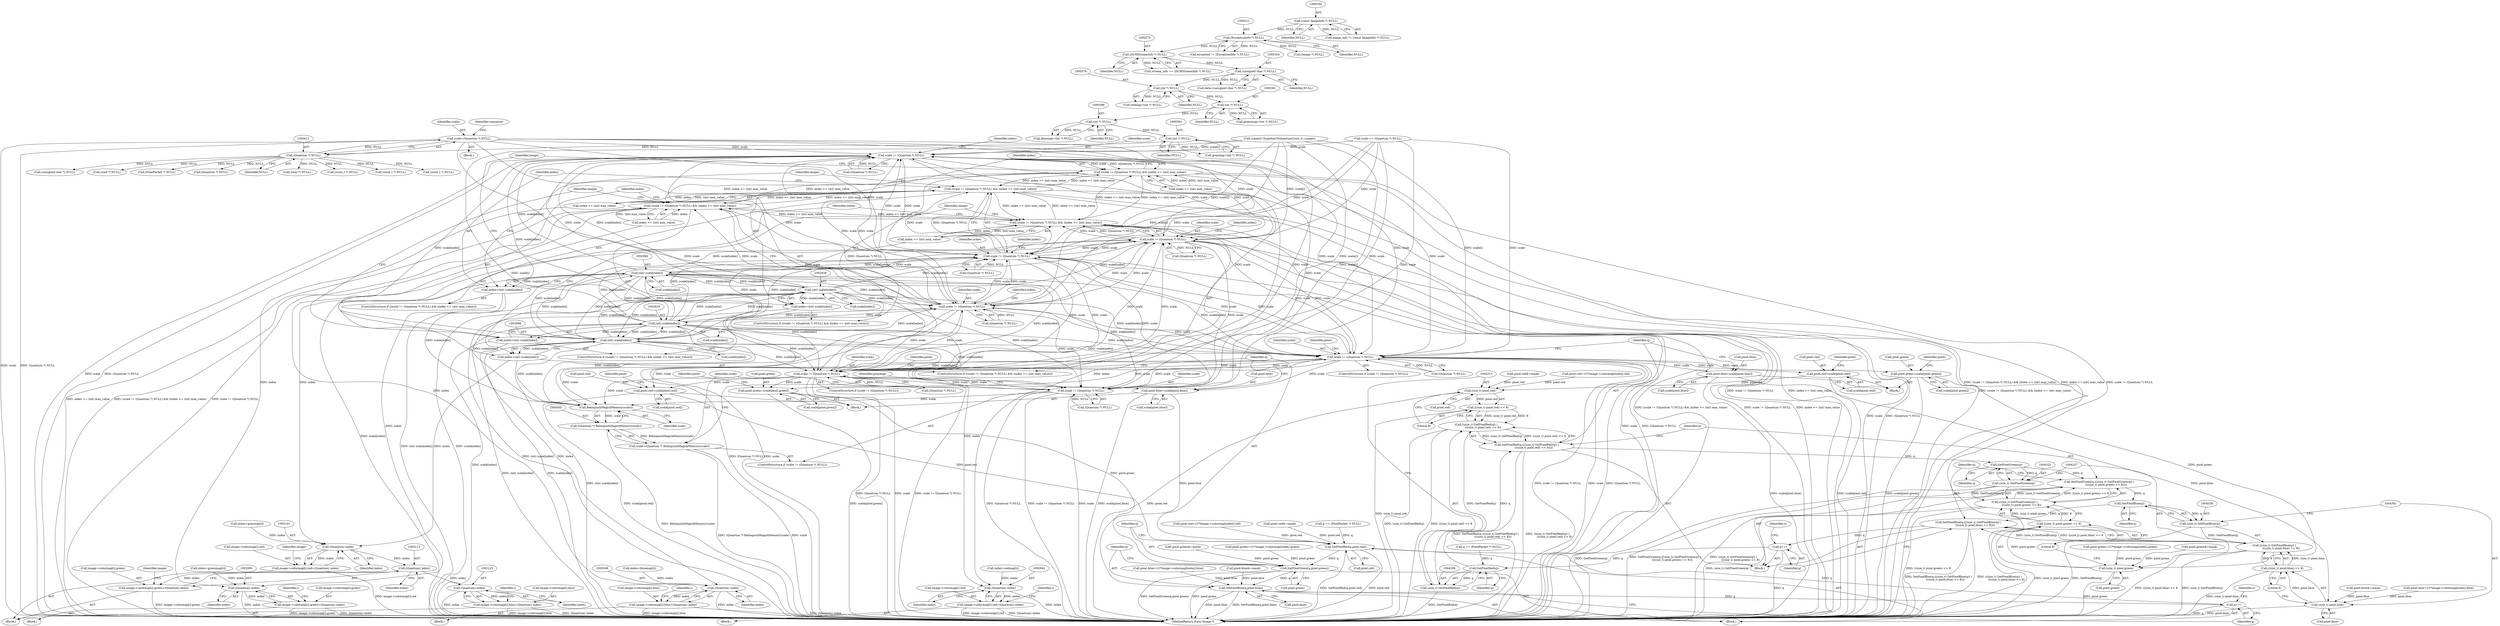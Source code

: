 digraph "0_ImageMagick_f6e9d0d9955e85bdd7540b251cd50d598dacc5e6_8@pointer" {
"1000408" [label="(Call,scale=(Quantum *) NULL)"];
"1000410" [label="(Call,(Quantum *) NULL)"];
"1000390" [label="(Call,(int *) NULL)"];
"1000385" [label="(Call,(int *) NULL)"];
"1000380" [label="(Call,(int *) NULL)"];
"1000375" [label="(Call,(int *) NULL)"];
"1000353" [label="(Call,(unsigned char *) NULL)"];
"1000274" [label="(Call,(DCMStreamInfo *) NULL)"];
"1000220" [label="(Call,(ExceptionInfo *) NULL)"];
"1000193" [label="(Call,(const ImageInfo *) NULL)"];
"1002916" [label="(Call,scale != (Quantum *) NULL)"];
"1002915" [label="(Call,(scale != (Quantum *) NULL) && (index <= (int) max_value))"];
"1002968" [label="(Call,(scale != (Quantum *) NULL) && (index <= (int) max_value))"];
"1003021" [label="(Call,(scale != (Quantum *) NULL) && (index <= (int) max_value))"];
"1003074" [label="(Call,(scale != (Quantum *) NULL) && (index <= (int) max_value))"];
"1002928" [label="(Call,(int) scale[index])"];
"1002926" [label="(Call,index=(int) scale[index])"];
"1002941" [label="(Call,(Quantum) index)"];
"1002933" [label="(Call,image->colormap[i].red=(Quantum) index)"];
"1002969" [label="(Call,scale != (Quantum *) NULL)"];
"1002981" [label="(Call,(int) scale[index])"];
"1002979" [label="(Call,index=(int) scale[index])"];
"1002994" [label="(Call,(Quantum) index)"];
"1002986" [label="(Call,image->colormap[i].green=(Quantum) index)"];
"1003022" [label="(Call,scale != (Quantum *) NULL)"];
"1003034" [label="(Call,(int) scale[index])"];
"1003032" [label="(Call,index=(int) scale[index])"];
"1003047" [label="(Call,(Quantum) index)"];
"1003039" [label="(Call,image->colormap[i].blue=(Quantum) index)"];
"1003075" [label="(Call,scale != (Quantum *) NULL)"];
"1003087" [label="(Call,(int) scale[index])"];
"1003085" [label="(Call,index=(int) scale[index])"];
"1003100" [label="(Call,(Quantum) index)"];
"1003092" [label="(Call,image->colormap[i].red=(Quantum) index)"];
"1003111" [label="(Call,(Quantum) index)"];
"1003103" [label="(Call,image->colormap[i].green=(Quantum) index)"];
"1003122" [label="(Call,(Quantum) index)"];
"1003114" [label="(Call,image->colormap[i].blue=(Quantum) index)"];
"1003802" [label="(Call,scale != (Quantum *) NULL)"];
"1003808" [label="(Call,pixel.red=scale[pixel.red])"];
"1003835" [label="(Call,SetPixelRed(q,pixel.red))"];
"1003840" [label="(Call,SetPixelGreen(q,pixel.green))"];
"1003845" [label="(Call,SetPixelBlue(q,pixel.blue))"];
"1003850" [label="(Call,q++)"];
"1003817" [label="(Call,pixel.green=scale[pixel.green])"];
"1003826" [label="(Call,pixel.blue=scale[pixel.blue])"];
"1004271" [label="(Call,scale != (Quantum *) NULL)"];
"1004277" [label="(Call,pixel.red=scale[pixel.red])"];
"1004312" [label="(Call,(size_t) pixel.red)"];
"1004311" [label="(Call,((size_t) pixel.red) << 8)"];
"1004306" [label="(Call,((size_t) GetPixelRed(q)) |\n                (((size_t) pixel.red) << 8))"];
"1004304" [label="(Call,SetPixelRed(q,(((size_t) GetPixelRed(q)) |\n                (((size_t) pixel.red) << 8))))"];
"1004323" [label="(Call,GetPixelGreen(q))"];
"1004318" [label="(Call,SetPixelGreen(q,(((size_t) GetPixelGreen(q)) |\n                (((size_t) pixel.green) << 8))))"];
"1004337" [label="(Call,GetPixelBlue(q))"];
"1004332" [label="(Call,SetPixelBlue(q,(((size_t) GetPixelBlue(q)) |\n                (((size_t) pixel.blue) << 8))))"];
"1004346" [label="(Call,q++)"];
"1004309" [label="(Call,GetPixelRed(q))"];
"1004307" [label="(Call,(size_t) GetPixelRed(q))"];
"1004335" [label="(Call,(size_t) GetPixelBlue(q))"];
"1004334" [label="(Call,((size_t) GetPixelBlue(q)) |\n                (((size_t) pixel.blue) << 8))"];
"1004321" [label="(Call,(size_t) GetPixelGreen(q))"];
"1004320" [label="(Call,((size_t) GetPixelGreen(q)) |\n                (((size_t) pixel.green) << 8))"];
"1004286" [label="(Call,pixel.green=scale[pixel.green])"];
"1004326" [label="(Call,(size_t) pixel.green)"];
"1004325" [label="(Call,((size_t) pixel.green) << 8)"];
"1004295" [label="(Call,pixel.blue=scale[pixel.blue])"];
"1004340" [label="(Call,(size_t) pixel.blue)"];
"1004339" [label="(Call,((size_t) pixel.blue) << 8)"];
"1004497" [label="(Call,scale != (Quantum *) NULL)"];
"1004506" [label="(Call,RelinquishMagickMemory(scale))"];
"1004504" [label="(Call,(Quantum *) RelinquishMagickMemory(scale))"];
"1004502" [label="(Call,scale=(Quantum *) RelinquishMagickMemory(scale))"];
"1000142" [label="(Block,)"];
"1000943" [label="(Call,(unsigned char *) NULL)"];
"1000195" [label="(Identifier,NULL)"];
"1003938" [label="(Identifier,x)"];
"1004299" [label="(Call,scale[pixel.blue])"];
"1004277" [label="(Call,pixel.red=scale[pixel.red])"];
"1004347" [label="(Identifier,q)"];
"1000351" [label="(Call,data=(unsigned char *) NULL)"];
"1003791" [label="(Call,pixel.green&=mask)"];
"1003716" [label="(Call,pixel.blue=1U*image->colormap[index].blue)"];
"1000387" [label="(Identifier,NULL)"];
"1004323" [label="(Call,GetPixelGreen(q))"];
"1000373" [label="(Call,redmap=(int *) NULL)"];
"1003851" [label="(Identifier,q)"];
"1003039" [label="(Call,image->colormap[i].blue=(Quantum) index)"];
"1002927" [label="(Identifier,index)"];
"1003020" [label="(ControlStructure,if ((scale != (Quantum *) NULL) && (index <= (int) max_value)))"];
"1000218" [label="(Call,exception != (ExceptionInfo *) NULL)"];
"1003096" [label="(Identifier,image)"];
"1004503" [label="(Identifier,scale)"];
"1004504" [label="(Call,(Quantum *) RelinquishMagickMemory(scale))"];
"1003074" [label="(Call,(scale != (Quantum *) NULL) && (index <= (int) max_value))"];
"1004498" [label="(Identifier,scale)"];
"1004288" [label="(Identifier,pixel)"];
"1003067" [label="(Block,)"];
"1003093" [label="(Call,image->colormap[i].red)"];
"1003802" [label="(Call,scale != (Quantum *) NULL)"];
"1000377" [label="(Identifier,NULL)"];
"1002981" [label="(Call,(int) scale[index])"];
"1002916" [label="(Call,scale != (Quantum *) NULL)"];
"1000410" [label="(Call,(Quantum *) NULL)"];
"1003075" [label="(Call,scale != (Quantum *) NULL)"];
"1000276" [label="(Identifier,NULL)"];
"1000272" [label="(Call,stream_info == (DCMStreamInfo *) NULL)"];
"1003089" [label="(Call,scale[index])"];
"1003102" [label="(Identifier,index)"];
"1004286" [label="(Call,pixel.green=scale[pixel.green])"];
"1003796" [label="(Call,pixel.blue&=mask)"];
"1002961" [label="(Block,)"];
"1000392" [label="(Identifier,NULL)"];
"1004311" [label="(Call,((size_t) pixel.red) << 8)"];
"1004335" [label="(Call,(size_t) GetPixelBlue(q))"];
"1003801" [label="(ControlStructure,if (scale != (Quantum *) NULL))"];
"1000385" [label="(Call,(int *) NULL)"];
"1004510" [label="(Identifier,graymap)"];
"1004325" [label="(Call,((size_t) pixel.green) << 8)"];
"1000375" [label="(Call,(int *) NULL)"];
"1003077" [label="(Call,(Quantum *) NULL)"];
"1002968" [label="(Call,(scale != (Quantum *) NULL) && (index <= (int) max_value))"];
"1003828" [label="(Identifier,pixel)"];
"1000191" [label="(Call,image_info != (const ImageInfo *) NULL)"];
"1003114" [label="(Call,image->colormap[i].blue=(Quantum) index)"];
"1004306" [label="(Call,((size_t) GetPixelRed(q)) |\n                (((size_t) pixel.red) << 8))"];
"1002975" [label="(Identifier,index)"];
"1003047" [label="(Call,(Quantum) index)"];
"1002908" [label="(Block,)"];
"1004276" [label="(Block,)"];
"1003021" [label="(Call,(scale != (Quantum *) NULL) && (index <= (int) max_value))"];
"1002922" [label="(Identifier,index)"];
"1003087" [label="(Call,(int) scale[index])"];
"1003826" [label="(Call,pixel.blue=scale[pixel.blue])"];
"1003809" [label="(Call,pixel.red)"];
"1004255" [label="(Call,pixel.red&=mask)"];
"1003803" [label="(Identifier,scale)"];
"1004172" [label="(Call,pixel.green=1U*image->colormap[index].green)"];
"1003081" [label="(Identifier,index)"];
"1003115" [label="(Call,image->colormap[i].blue)"];
"1000193" [label="(Call,(const ImageInfo *) NULL)"];
"1003812" [label="(Call,scale[pixel.red])"];
"1003043" [label="(Identifier,image)"];
"1003916" [label="(Call,q == (PixelPacket *) NULL)"];
"1003846" [label="(Identifier,q)"];
"1003023" [label="(Identifier,scale)"];
"1000390" [label="(Call,(int *) NULL)"];
"1003092" [label="(Call,image->colormap[i].red=(Quantum) index)"];
"1002915" [label="(Call,(scale != (Quantum *) NULL) && (index <= (int) max_value))"];
"1003040" [label="(Call,image->colormap[i].blue)"];
"1004272" [label="(Identifier,scale)"];
"1004309" [label="(Call,GetPixelRed(q))"];
"1004305" [label="(Identifier,q)"];
"1003841" [label="(Identifier,q)"];
"1002960" [label="(Identifier,i)"];
"1002969" [label="(Call,scale != (Quantum *) NULL)"];
"1003845" [label="(Call,SetPixelBlue(q,pixel.blue))"];
"1004279" [label="(Identifier,pixel)"];
"1003836" [label="(Identifier,q)"];
"1003819" [label="(Identifier,pixel)"];
"1000353" [label="(Call,(unsigned char *) NULL)"];
"1000383" [label="(Call,bluemap=(int *) NULL)"];
"1003690" [label="(Call,pixel.red=1U*image->colormap[index].red)"];
"1002994" [label="(Call,(Quantum) index)"];
"1003837" [label="(Call,pixel.red)"];
"1003818" [label="(Call,pixel.green)"];
"1002620" [label="(Call,scale == (Quantum *) NULL)"];
"1003076" [label="(Identifier,scale)"];
"1000250" [label="(Call,(Image *) NULL)"];
"1000382" [label="(Identifier,NULL)"];
"1002917" [label="(Identifier,scale)"];
"1000222" [label="(Identifier,NULL)"];
"1003804" [label="(Call,(Quantum *) NULL)"];
"1004290" [label="(Call,scale[pixel.green])"];
"1002392" [label="(Call,(void *) NULL)"];
"1002979" [label="(Call,index=(int) scale[index])"];
"1004304" [label="(Call,SetPixelRed(q,(((size_t) GetPixelRed(q)) |\n                (((size_t) pixel.red) << 8))))"];
"1002987" [label="(Call,image->colormap[i].green)"];
"1003830" [label="(Call,scale[pixel.blue])"];
"1004324" [label="(Identifier,q)"];
"1003022" [label="(Call,scale != (Quantum *) NULL)"];
"1003034" [label="(Call,(int) scale[index])"];
"1004295" [label="(Call,pixel.blue=scale[pixel.blue])"];
"1003104" [label="(Call,image->colormap[i].green)"];
"1004287" [label="(Call,pixel.green)"];
"1004278" [label="(Call,pixel.red)"];
"1004331" [label="(Literal,8)"];
"1004265" [label="(Call,pixel.blue&=mask)"];
"1004345" [label="(Literal,8)"];
"1004321" [label="(Call,(size_t) GetPixelGreen(q))"];
"1000274" [label="(Call,(DCMStreamInfo *) NULL)"];
"1000414" [label="(Identifier,sequence)"];
"1003028" [label="(Identifier,index)"];
"1003808" [label="(Call,pixel.red=scale[pixel.red])"];
"1004159" [label="(Call,pixel.red=1U*image->colormap[index].red)"];
"1004338" [label="(Identifier,q)"];
"1004346" [label="(Call,q++)"];
"1004310" [label="(Identifier,q)"];
"1004318" [label="(Call,SetPixelGreen(q,(((size_t) GetPixelGreen(q)) |\n                (((size_t) pixel.green) << 8))))"];
"1004496" [label="(ControlStructure,if (scale != (Quantum *) NULL))"];
"1003068" [label="(Call,index=graymap[i])"];
"1003491" [label="(Block,)"];
"1004507" [label="(Identifier,scale)"];
"1004312" [label="(Call,(size_t) pixel.red)"];
"1004337" [label="(Call,GetPixelBlue(q))"];
"1002860" [label="(Call,(PixelPacket *) NULL)"];
"1002943" [label="(Identifier,index)"];
"1004317" [label="(Literal,8)"];
"1002937" [label="(Identifier,image)"];
"1003118" [label="(Identifier,image)"];
"1003080" [label="(Call,index <= (int) max_value)"];
"1000408" [label="(Call,scale=(Quantum *) NULL)"];
"1003033" [label="(Identifier,index)"];
"1002646" [label="(Call,scale[i]=ScaleAnyToQuantum((size_t) i,range))"];
"1002983" [label="(Call,scale[index])"];
"1003786" [label="(Call,pixel.red&=mask)"];
"1003100" [label="(Call,(Quantum) index)"];
"1004260" [label="(Call,pixel.green&=mask)"];
"1004332" [label="(Call,SetPixelBlue(q,(((size_t) GetPixelBlue(q)) |\n                (((size_t) pixel.blue) << 8))))"];
"1004307" [label="(Call,(size_t) GetPixelRed(q))"];
"1004270" [label="(ControlStructure,if (scale != (Quantum *) NULL))"];
"1003810" [label="(Identifier,pixel)"];
"1003103" [label="(Call,image->colormap[i].green=(Quantum) index)"];
"1002622" [label="(Call,(Quantum *) NULL)"];
"1002967" [label="(ControlStructure,if ((scale != (Quantum *) NULL) && (index <= (int) max_value)))"];
"1000412" [label="(Identifier,NULL)"];
"1002980" [label="(Identifier,index)"];
"1003468" [label="(Call,q == (PixelPacket *) NULL)"];
"1004296" [label="(Call,pixel.blue)"];
"1003085" [label="(Call,index=(int) scale[index])"];
"1003027" [label="(Call,index <= (int) max_value)"];
"1004333" [label="(Identifier,q)"];
"1003107" [label="(Identifier,image)"];
"1000848" [label="(Call,(char *) NULL)"];
"1003124" [label="(Identifier,index)"];
"1003847" [label="(Call,pixel.blue)"];
"1003850" [label="(Call,q++)"];
"1002934" [label="(Call,image->colormap[i].red)"];
"1003840" [label="(Call,SetPixelGreen(q,pixel.green))"];
"1004281" [label="(Call,scale[pixel.red])"];
"1000220" [label="(Call,(ExceptionInfo *) NULL)"];
"1002930" [label="(Call,scale[index])"];
"1003490" [label="(Identifier,x)"];
"1004319" [label="(Identifier,q)"];
"1004271" [label="(Call,scale != (Quantum *) NULL)"];
"1003113" [label="(Identifier,index)"];
"1003827" [label="(Call,pixel.blue)"];
"1004499" [label="(Call,(Quantum *) NULL)"];
"1004502" [label="(Call,scale=(Quantum *) RelinquishMagickMemory(scale))"];
"1004563" [label="(MethodReturn,static Image *)"];
"1004497" [label="(Call,scale != (Quantum *) NULL)"];
"1000380" [label="(Call,(int *) NULL)"];
"1003036" [label="(Call,scale[index])"];
"1003049" [label="(Identifier,index)"];
"1002914" [label="(ControlStructure,if ((scale != (Quantum *) NULL) && (index <= (int) max_value)))"];
"1004342" [label="(Call,pixel.blue)"];
"1002331" [label="(Call,(ssize_t *) NULL)"];
"1002933" [label="(Call,image->colormap[i].red=(Quantum) index)"];
"1002986" [label="(Call,image->colormap[i].green=(Quantum) index)"];
"1003073" [label="(ControlStructure,if ((scale != (Quantum *) NULL) && (index <= (int) max_value)))"];
"1000409" [label="(Identifier,scale)"];
"1002990" [label="(Identifier,image)"];
"1003066" [label="(Identifier,i)"];
"1004185" [label="(Call,pixel.blue=1U*image->colormap[index].blue)"];
"1002921" [label="(Call,index <= (int) max_value)"];
"1002909" [label="(Call,index=redmap[i])"];
"1003122" [label="(Call,(Quantum) index)"];
"1000355" [label="(Identifier,NULL)"];
"1003111" [label="(Call,(Quantum) index)"];
"1003939" [label="(Block,)"];
"1000378" [label="(Call,greenmap=(int *) NULL)"];
"1003817" [label="(Call,pixel.green=scale[pixel.green])"];
"1004339" [label="(Call,((size_t) pixel.blue) << 8)"];
"1004477" [label="(Call,(ssize_t *) NULL)"];
"1000388" [label="(Call,graymap=(int *) NULL)"];
"1002974" [label="(Call,index <= (int) max_value)"];
"1003835" [label="(Call,SetPixelRed(q,pixel.red))"];
"1002996" [label="(Identifier,index)"];
"1003086" [label="(Identifier,index)"];
"1002970" [label="(Identifier,scale)"];
"1003024" [label="(Call,(Quantum *) NULL)"];
"1002962" [label="(Call,index=greenmap[i])"];
"1003807" [label="(Block,)"];
"1003032" [label="(Call,index=(int) scale[index])"];
"1002971" [label="(Call,(Quantum *) NULL)"];
"1004314" [label="(Call,pixel.red)"];
"1004320" [label="(Call,((size_t) GetPixelGreen(q)) |\n                (((size_t) pixel.green) << 8))"];
"1004334" [label="(Call,((size_t) GetPixelBlue(q)) |\n                (((size_t) pixel.blue) << 8))"];
"1004297" [label="(Identifier,pixel)"];
"1004506" [label="(Call,RelinquishMagickMemory(scale))"];
"1002928" [label="(Call,(int) scale[index])"];
"1002926" [label="(Call,index=(int) scale[index])"];
"1003015" [label="(Call,index=bluemap[i])"];
"1003703" [label="(Call,pixel.green=1U*image->colormap[index].green)"];
"1003013" [label="(Identifier,i)"];
"1003014" [label="(Block,)"];
"1003821" [label="(Call,scale[pixel.green])"];
"1002734" [label="(Call,(ssize_t *) NULL)"];
"1004326" [label="(Call,(size_t) pixel.green)"];
"1004340" [label="(Call,(size_t) pixel.blue)"];
"1003842" [label="(Call,pixel.green)"];
"1004328" [label="(Call,pixel.green)"];
"1002941" [label="(Call,(Quantum) index)"];
"1002918" [label="(Call,(Quantum *) NULL)"];
"1004273" [label="(Call,(Quantum *) NULL)"];
"1002907" [label="(Identifier,i)"];
"1000408" -> "1000142"  [label="AST: "];
"1000408" -> "1000410"  [label="CFG: "];
"1000409" -> "1000408"  [label="AST: "];
"1000410" -> "1000408"  [label="AST: "];
"1000414" -> "1000408"  [label="CFG: "];
"1000408" -> "1004563"  [label="DDG: scale"];
"1000408" -> "1004563"  [label="DDG: (Quantum *) NULL"];
"1000410" -> "1000408"  [label="DDG: NULL"];
"1000408" -> "1002916"  [label="DDG: scale"];
"1000408" -> "1002969"  [label="DDG: scale"];
"1000408" -> "1003022"  [label="DDG: scale"];
"1000408" -> "1003075"  [label="DDG: scale"];
"1000408" -> "1003802"  [label="DDG: scale"];
"1000408" -> "1004271"  [label="DDG: scale"];
"1000408" -> "1004497"  [label="DDG: scale"];
"1000410" -> "1000412"  [label="CFG: "];
"1000411" -> "1000410"  [label="AST: "];
"1000412" -> "1000410"  [label="AST: "];
"1000390" -> "1000410"  [label="DDG: NULL"];
"1000410" -> "1000848"  [label="DDG: NULL"];
"1000410" -> "1000943"  [label="DDG: NULL"];
"1000410" -> "1002331"  [label="DDG: NULL"];
"1000410" -> "1002392"  [label="DDG: NULL"];
"1000410" -> "1002622"  [label="DDG: NULL"];
"1000410" -> "1002734"  [label="DDG: NULL"];
"1000410" -> "1002860"  [label="DDG: NULL"];
"1000410" -> "1004477"  [label="DDG: NULL"];
"1000390" -> "1000388"  [label="AST: "];
"1000390" -> "1000392"  [label="CFG: "];
"1000391" -> "1000390"  [label="AST: "];
"1000392" -> "1000390"  [label="AST: "];
"1000388" -> "1000390"  [label="CFG: "];
"1000390" -> "1000388"  [label="DDG: NULL"];
"1000385" -> "1000390"  [label="DDG: NULL"];
"1000385" -> "1000383"  [label="AST: "];
"1000385" -> "1000387"  [label="CFG: "];
"1000386" -> "1000385"  [label="AST: "];
"1000387" -> "1000385"  [label="AST: "];
"1000383" -> "1000385"  [label="CFG: "];
"1000385" -> "1000383"  [label="DDG: NULL"];
"1000380" -> "1000385"  [label="DDG: NULL"];
"1000380" -> "1000378"  [label="AST: "];
"1000380" -> "1000382"  [label="CFG: "];
"1000381" -> "1000380"  [label="AST: "];
"1000382" -> "1000380"  [label="AST: "];
"1000378" -> "1000380"  [label="CFG: "];
"1000380" -> "1000378"  [label="DDG: NULL"];
"1000375" -> "1000380"  [label="DDG: NULL"];
"1000375" -> "1000373"  [label="AST: "];
"1000375" -> "1000377"  [label="CFG: "];
"1000376" -> "1000375"  [label="AST: "];
"1000377" -> "1000375"  [label="AST: "];
"1000373" -> "1000375"  [label="CFG: "];
"1000375" -> "1000373"  [label="DDG: NULL"];
"1000353" -> "1000375"  [label="DDG: NULL"];
"1000353" -> "1000351"  [label="AST: "];
"1000353" -> "1000355"  [label="CFG: "];
"1000354" -> "1000353"  [label="AST: "];
"1000355" -> "1000353"  [label="AST: "];
"1000351" -> "1000353"  [label="CFG: "];
"1000353" -> "1000351"  [label="DDG: NULL"];
"1000274" -> "1000353"  [label="DDG: NULL"];
"1000274" -> "1000272"  [label="AST: "];
"1000274" -> "1000276"  [label="CFG: "];
"1000275" -> "1000274"  [label="AST: "];
"1000276" -> "1000274"  [label="AST: "];
"1000272" -> "1000274"  [label="CFG: "];
"1000274" -> "1000272"  [label="DDG: NULL"];
"1000220" -> "1000274"  [label="DDG: NULL"];
"1000220" -> "1000218"  [label="AST: "];
"1000220" -> "1000222"  [label="CFG: "];
"1000221" -> "1000220"  [label="AST: "];
"1000222" -> "1000220"  [label="AST: "];
"1000218" -> "1000220"  [label="CFG: "];
"1000220" -> "1000218"  [label="DDG: NULL"];
"1000193" -> "1000220"  [label="DDG: NULL"];
"1000220" -> "1000250"  [label="DDG: NULL"];
"1000193" -> "1000191"  [label="AST: "];
"1000193" -> "1000195"  [label="CFG: "];
"1000194" -> "1000193"  [label="AST: "];
"1000195" -> "1000193"  [label="AST: "];
"1000191" -> "1000193"  [label="CFG: "];
"1000193" -> "1000191"  [label="DDG: NULL"];
"1002916" -> "1002915"  [label="AST: "];
"1002916" -> "1002918"  [label="CFG: "];
"1002917" -> "1002916"  [label="AST: "];
"1002918" -> "1002916"  [label="AST: "];
"1002922" -> "1002916"  [label="CFG: "];
"1002915" -> "1002916"  [label="CFG: "];
"1002916" -> "1004563"  [label="DDG: scale"];
"1002916" -> "1004563"  [label="DDG: (Quantum *) NULL"];
"1002916" -> "1002915"  [label="DDG: scale"];
"1002916" -> "1002915"  [label="DDG: (Quantum *) NULL"];
"1002981" -> "1002916"  [label="DDG: scale[index]"];
"1002928" -> "1002916"  [label="DDG: scale[index]"];
"1002620" -> "1002916"  [label="DDG: scale"];
"1003802" -> "1002916"  [label="DDG: scale"];
"1003034" -> "1002916"  [label="DDG: scale[index]"];
"1003075" -> "1002916"  [label="DDG: scale"];
"1002969" -> "1002916"  [label="DDG: scale"];
"1004271" -> "1002916"  [label="DDG: scale"];
"1003022" -> "1002916"  [label="DDG: scale"];
"1002646" -> "1002916"  [label="DDG: scale[i]"];
"1003087" -> "1002916"  [label="DDG: scale[index]"];
"1002918" -> "1002916"  [label="DDG: NULL"];
"1002916" -> "1002928"  [label="DDG: scale"];
"1002916" -> "1002969"  [label="DDG: scale"];
"1002916" -> "1003022"  [label="DDG: scale"];
"1002916" -> "1003075"  [label="DDG: scale"];
"1002916" -> "1003802"  [label="DDG: scale"];
"1002916" -> "1004271"  [label="DDG: scale"];
"1002916" -> "1004497"  [label="DDG: scale"];
"1002915" -> "1002914"  [label="AST: "];
"1002915" -> "1002921"  [label="CFG: "];
"1002921" -> "1002915"  [label="AST: "];
"1002927" -> "1002915"  [label="CFG: "];
"1002937" -> "1002915"  [label="CFG: "];
"1002915" -> "1004563"  [label="DDG: (scale != (Quantum *) NULL) && (index <= (int) max_value)"];
"1002915" -> "1004563"  [label="DDG: index <= (int) max_value"];
"1002915" -> "1004563"  [label="DDG: scale != (Quantum *) NULL"];
"1002921" -> "1002915"  [label="DDG: index"];
"1002921" -> "1002915"  [label="DDG: (int) max_value"];
"1003074" -> "1002915"  [label="DDG: index <= (int) max_value"];
"1002968" -> "1002915"  [label="DDG: index <= (int) max_value"];
"1003021" -> "1002915"  [label="DDG: index <= (int) max_value"];
"1002915" -> "1002968"  [label="DDG: index <= (int) max_value"];
"1002915" -> "1003021"  [label="DDG: index <= (int) max_value"];
"1002915" -> "1003074"  [label="DDG: index <= (int) max_value"];
"1002968" -> "1002967"  [label="AST: "];
"1002968" -> "1002969"  [label="CFG: "];
"1002968" -> "1002974"  [label="CFG: "];
"1002969" -> "1002968"  [label="AST: "];
"1002974" -> "1002968"  [label="AST: "];
"1002980" -> "1002968"  [label="CFG: "];
"1002990" -> "1002968"  [label="CFG: "];
"1002968" -> "1004563"  [label="DDG: scale != (Quantum *) NULL"];
"1002968" -> "1004563"  [label="DDG: index <= (int) max_value"];
"1002968" -> "1004563"  [label="DDG: (scale != (Quantum *) NULL) && (index <= (int) max_value)"];
"1002969" -> "1002968"  [label="DDG: scale"];
"1002969" -> "1002968"  [label="DDG: (Quantum *) NULL"];
"1003074" -> "1002968"  [label="DDG: index <= (int) max_value"];
"1003021" -> "1002968"  [label="DDG: index <= (int) max_value"];
"1002974" -> "1002968"  [label="DDG: index"];
"1002974" -> "1002968"  [label="DDG: (int) max_value"];
"1002968" -> "1003021"  [label="DDG: index <= (int) max_value"];
"1002968" -> "1003074"  [label="DDG: index <= (int) max_value"];
"1003021" -> "1003020"  [label="AST: "];
"1003021" -> "1003022"  [label="CFG: "];
"1003021" -> "1003027"  [label="CFG: "];
"1003022" -> "1003021"  [label="AST: "];
"1003027" -> "1003021"  [label="AST: "];
"1003033" -> "1003021"  [label="CFG: "];
"1003043" -> "1003021"  [label="CFG: "];
"1003021" -> "1004563"  [label="DDG: (scale != (Quantum *) NULL) && (index <= (int) max_value)"];
"1003021" -> "1004563"  [label="DDG: scale != (Quantum *) NULL"];
"1003021" -> "1004563"  [label="DDG: index <= (int) max_value"];
"1003022" -> "1003021"  [label="DDG: scale"];
"1003022" -> "1003021"  [label="DDG: (Quantum *) NULL"];
"1003074" -> "1003021"  [label="DDG: index <= (int) max_value"];
"1003027" -> "1003021"  [label="DDG: index"];
"1003027" -> "1003021"  [label="DDG: (int) max_value"];
"1003021" -> "1003074"  [label="DDG: index <= (int) max_value"];
"1003074" -> "1003073"  [label="AST: "];
"1003074" -> "1003075"  [label="CFG: "];
"1003074" -> "1003080"  [label="CFG: "];
"1003075" -> "1003074"  [label="AST: "];
"1003080" -> "1003074"  [label="AST: "];
"1003086" -> "1003074"  [label="CFG: "];
"1003096" -> "1003074"  [label="CFG: "];
"1003074" -> "1004563"  [label="DDG: scale != (Quantum *) NULL"];
"1003074" -> "1004563"  [label="DDG: index <= (int) max_value"];
"1003074" -> "1004563"  [label="DDG: (scale != (Quantum *) NULL) && (index <= (int) max_value)"];
"1003075" -> "1003074"  [label="DDG: scale"];
"1003075" -> "1003074"  [label="DDG: (Quantum *) NULL"];
"1003080" -> "1003074"  [label="DDG: index"];
"1003080" -> "1003074"  [label="DDG: (int) max_value"];
"1002928" -> "1002926"  [label="AST: "];
"1002928" -> "1002930"  [label="CFG: "];
"1002929" -> "1002928"  [label="AST: "];
"1002930" -> "1002928"  [label="AST: "];
"1002926" -> "1002928"  [label="CFG: "];
"1002928" -> "1004563"  [label="DDG: scale[index]"];
"1002928" -> "1002926"  [label="DDG: scale[index]"];
"1003034" -> "1002928"  [label="DDG: scale[index]"];
"1002981" -> "1002928"  [label="DDG: scale[index]"];
"1003087" -> "1002928"  [label="DDG: scale[index]"];
"1002928" -> "1002969"  [label="DDG: scale[index]"];
"1002928" -> "1002981"  [label="DDG: scale[index]"];
"1002928" -> "1003022"  [label="DDG: scale[index]"];
"1002928" -> "1003034"  [label="DDG: scale[index]"];
"1002928" -> "1003075"  [label="DDG: scale[index]"];
"1002928" -> "1003087"  [label="DDG: scale[index]"];
"1002928" -> "1003802"  [label="DDG: scale[index]"];
"1002928" -> "1004271"  [label="DDG: scale[index]"];
"1002928" -> "1004497"  [label="DDG: scale[index]"];
"1002928" -> "1004506"  [label="DDG: scale[index]"];
"1002926" -> "1002914"  [label="AST: "];
"1002927" -> "1002926"  [label="AST: "];
"1002937" -> "1002926"  [label="CFG: "];
"1002926" -> "1004563"  [label="DDG: (int) scale[index]"];
"1002926" -> "1002941"  [label="DDG: index"];
"1002941" -> "1002933"  [label="AST: "];
"1002941" -> "1002943"  [label="CFG: "];
"1002942" -> "1002941"  [label="AST: "];
"1002943" -> "1002941"  [label="AST: "];
"1002933" -> "1002941"  [label="CFG: "];
"1002941" -> "1004563"  [label="DDG: index"];
"1002941" -> "1002933"  [label="DDG: index"];
"1002909" -> "1002941"  [label="DDG: index"];
"1002921" -> "1002941"  [label="DDG: index"];
"1002933" -> "1002908"  [label="AST: "];
"1002934" -> "1002933"  [label="AST: "];
"1002907" -> "1002933"  [label="CFG: "];
"1002933" -> "1004563"  [label="DDG: image->colormap[i].red"];
"1002933" -> "1004563"  [label="DDG: (Quantum) index"];
"1002969" -> "1002971"  [label="CFG: "];
"1002970" -> "1002969"  [label="AST: "];
"1002971" -> "1002969"  [label="AST: "];
"1002975" -> "1002969"  [label="CFG: "];
"1002969" -> "1004563"  [label="DDG: scale"];
"1002969" -> "1004563"  [label="DDG: (Quantum *) NULL"];
"1002981" -> "1002969"  [label="DDG: scale[index]"];
"1002620" -> "1002969"  [label="DDG: scale"];
"1003802" -> "1002969"  [label="DDG: scale"];
"1003034" -> "1002969"  [label="DDG: scale[index]"];
"1003075" -> "1002969"  [label="DDG: scale"];
"1004271" -> "1002969"  [label="DDG: scale"];
"1003022" -> "1002969"  [label="DDG: scale"];
"1002646" -> "1002969"  [label="DDG: scale[i]"];
"1003087" -> "1002969"  [label="DDG: scale[index]"];
"1002971" -> "1002969"  [label="DDG: NULL"];
"1002969" -> "1002981"  [label="DDG: scale"];
"1002969" -> "1003022"  [label="DDG: scale"];
"1002969" -> "1003075"  [label="DDG: scale"];
"1002969" -> "1003802"  [label="DDG: scale"];
"1002969" -> "1004271"  [label="DDG: scale"];
"1002969" -> "1004497"  [label="DDG: scale"];
"1002981" -> "1002979"  [label="AST: "];
"1002981" -> "1002983"  [label="CFG: "];
"1002982" -> "1002981"  [label="AST: "];
"1002983" -> "1002981"  [label="AST: "];
"1002979" -> "1002981"  [label="CFG: "];
"1002981" -> "1004563"  [label="DDG: scale[index]"];
"1002981" -> "1002979"  [label="DDG: scale[index]"];
"1003034" -> "1002981"  [label="DDG: scale[index]"];
"1003087" -> "1002981"  [label="DDG: scale[index]"];
"1002981" -> "1003022"  [label="DDG: scale[index]"];
"1002981" -> "1003034"  [label="DDG: scale[index]"];
"1002981" -> "1003075"  [label="DDG: scale[index]"];
"1002981" -> "1003087"  [label="DDG: scale[index]"];
"1002981" -> "1003802"  [label="DDG: scale[index]"];
"1002981" -> "1004271"  [label="DDG: scale[index]"];
"1002981" -> "1004497"  [label="DDG: scale[index]"];
"1002981" -> "1004506"  [label="DDG: scale[index]"];
"1002979" -> "1002967"  [label="AST: "];
"1002980" -> "1002979"  [label="AST: "];
"1002990" -> "1002979"  [label="CFG: "];
"1002979" -> "1004563"  [label="DDG: (int) scale[index]"];
"1002979" -> "1002994"  [label="DDG: index"];
"1002994" -> "1002986"  [label="AST: "];
"1002994" -> "1002996"  [label="CFG: "];
"1002995" -> "1002994"  [label="AST: "];
"1002996" -> "1002994"  [label="AST: "];
"1002986" -> "1002994"  [label="CFG: "];
"1002994" -> "1004563"  [label="DDG: index"];
"1002994" -> "1002986"  [label="DDG: index"];
"1002974" -> "1002994"  [label="DDG: index"];
"1002962" -> "1002994"  [label="DDG: index"];
"1002986" -> "1002961"  [label="AST: "];
"1002987" -> "1002986"  [label="AST: "];
"1002960" -> "1002986"  [label="CFG: "];
"1002986" -> "1004563"  [label="DDG: (Quantum) index"];
"1002986" -> "1004563"  [label="DDG: image->colormap[i].green"];
"1003022" -> "1003024"  [label="CFG: "];
"1003023" -> "1003022"  [label="AST: "];
"1003024" -> "1003022"  [label="AST: "];
"1003028" -> "1003022"  [label="CFG: "];
"1003022" -> "1004563"  [label="DDG: (Quantum *) NULL"];
"1003022" -> "1004563"  [label="DDG: scale"];
"1002620" -> "1003022"  [label="DDG: scale"];
"1003802" -> "1003022"  [label="DDG: scale"];
"1003034" -> "1003022"  [label="DDG: scale[index]"];
"1003075" -> "1003022"  [label="DDG: scale"];
"1004271" -> "1003022"  [label="DDG: scale"];
"1002646" -> "1003022"  [label="DDG: scale[i]"];
"1003087" -> "1003022"  [label="DDG: scale[index]"];
"1003024" -> "1003022"  [label="DDG: NULL"];
"1003022" -> "1003034"  [label="DDG: scale"];
"1003022" -> "1003075"  [label="DDG: scale"];
"1003022" -> "1003802"  [label="DDG: scale"];
"1003022" -> "1004271"  [label="DDG: scale"];
"1003022" -> "1004497"  [label="DDG: scale"];
"1003034" -> "1003032"  [label="AST: "];
"1003034" -> "1003036"  [label="CFG: "];
"1003035" -> "1003034"  [label="AST: "];
"1003036" -> "1003034"  [label="AST: "];
"1003032" -> "1003034"  [label="CFG: "];
"1003034" -> "1004563"  [label="DDG: scale[index]"];
"1003034" -> "1003032"  [label="DDG: scale[index]"];
"1003087" -> "1003034"  [label="DDG: scale[index]"];
"1003034" -> "1003075"  [label="DDG: scale[index]"];
"1003034" -> "1003087"  [label="DDG: scale[index]"];
"1003034" -> "1003802"  [label="DDG: scale[index]"];
"1003034" -> "1004271"  [label="DDG: scale[index]"];
"1003034" -> "1004497"  [label="DDG: scale[index]"];
"1003034" -> "1004506"  [label="DDG: scale[index]"];
"1003032" -> "1003020"  [label="AST: "];
"1003033" -> "1003032"  [label="AST: "];
"1003043" -> "1003032"  [label="CFG: "];
"1003032" -> "1004563"  [label="DDG: (int) scale[index]"];
"1003032" -> "1003047"  [label="DDG: index"];
"1003047" -> "1003039"  [label="AST: "];
"1003047" -> "1003049"  [label="CFG: "];
"1003048" -> "1003047"  [label="AST: "];
"1003049" -> "1003047"  [label="AST: "];
"1003039" -> "1003047"  [label="CFG: "];
"1003047" -> "1004563"  [label="DDG: index"];
"1003047" -> "1003039"  [label="DDG: index"];
"1003027" -> "1003047"  [label="DDG: index"];
"1003015" -> "1003047"  [label="DDG: index"];
"1003039" -> "1003014"  [label="AST: "];
"1003040" -> "1003039"  [label="AST: "];
"1003013" -> "1003039"  [label="CFG: "];
"1003039" -> "1004563"  [label="DDG: image->colormap[i].blue"];
"1003039" -> "1004563"  [label="DDG: (Quantum) index"];
"1003075" -> "1003077"  [label="CFG: "];
"1003076" -> "1003075"  [label="AST: "];
"1003077" -> "1003075"  [label="AST: "];
"1003081" -> "1003075"  [label="CFG: "];
"1003075" -> "1004563"  [label="DDG: scale"];
"1003075" -> "1004563"  [label="DDG: (Quantum *) NULL"];
"1002620" -> "1003075"  [label="DDG: scale"];
"1003802" -> "1003075"  [label="DDG: scale"];
"1004271" -> "1003075"  [label="DDG: scale"];
"1002646" -> "1003075"  [label="DDG: scale[i]"];
"1003087" -> "1003075"  [label="DDG: scale[index]"];
"1003077" -> "1003075"  [label="DDG: NULL"];
"1003075" -> "1003087"  [label="DDG: scale"];
"1003075" -> "1003802"  [label="DDG: scale"];
"1003075" -> "1004271"  [label="DDG: scale"];
"1003075" -> "1004497"  [label="DDG: scale"];
"1003087" -> "1003085"  [label="AST: "];
"1003087" -> "1003089"  [label="CFG: "];
"1003088" -> "1003087"  [label="AST: "];
"1003089" -> "1003087"  [label="AST: "];
"1003085" -> "1003087"  [label="CFG: "];
"1003087" -> "1004563"  [label="DDG: scale[index]"];
"1003087" -> "1003085"  [label="DDG: scale[index]"];
"1003087" -> "1003802"  [label="DDG: scale[index]"];
"1003087" -> "1004271"  [label="DDG: scale[index]"];
"1003087" -> "1004497"  [label="DDG: scale[index]"];
"1003087" -> "1004506"  [label="DDG: scale[index]"];
"1003085" -> "1003073"  [label="AST: "];
"1003086" -> "1003085"  [label="AST: "];
"1003096" -> "1003085"  [label="CFG: "];
"1003085" -> "1004563"  [label="DDG: (int) scale[index]"];
"1003085" -> "1003100"  [label="DDG: index"];
"1003100" -> "1003092"  [label="AST: "];
"1003100" -> "1003102"  [label="CFG: "];
"1003101" -> "1003100"  [label="AST: "];
"1003102" -> "1003100"  [label="AST: "];
"1003092" -> "1003100"  [label="CFG: "];
"1003100" -> "1003092"  [label="DDG: index"];
"1003068" -> "1003100"  [label="DDG: index"];
"1003080" -> "1003100"  [label="DDG: index"];
"1003100" -> "1003111"  [label="DDG: index"];
"1003092" -> "1003067"  [label="AST: "];
"1003093" -> "1003092"  [label="AST: "];
"1003107" -> "1003092"  [label="CFG: "];
"1003092" -> "1004563"  [label="DDG: image->colormap[i].red"];
"1003111" -> "1003103"  [label="AST: "];
"1003111" -> "1003113"  [label="CFG: "];
"1003112" -> "1003111"  [label="AST: "];
"1003113" -> "1003111"  [label="AST: "];
"1003103" -> "1003111"  [label="CFG: "];
"1003111" -> "1003103"  [label="DDG: index"];
"1003111" -> "1003122"  [label="DDG: index"];
"1003103" -> "1003067"  [label="AST: "];
"1003104" -> "1003103"  [label="AST: "];
"1003118" -> "1003103"  [label="CFG: "];
"1003103" -> "1004563"  [label="DDG: image->colormap[i].green"];
"1003122" -> "1003114"  [label="AST: "];
"1003122" -> "1003124"  [label="CFG: "];
"1003123" -> "1003122"  [label="AST: "];
"1003124" -> "1003122"  [label="AST: "];
"1003114" -> "1003122"  [label="CFG: "];
"1003122" -> "1004563"  [label="DDG: index"];
"1003122" -> "1003114"  [label="DDG: index"];
"1003114" -> "1003067"  [label="AST: "];
"1003115" -> "1003114"  [label="AST: "];
"1003066" -> "1003114"  [label="CFG: "];
"1003114" -> "1004563"  [label="DDG: (Quantum) index"];
"1003114" -> "1004563"  [label="DDG: image->colormap[i].blue"];
"1003802" -> "1003801"  [label="AST: "];
"1003802" -> "1003804"  [label="CFG: "];
"1003803" -> "1003802"  [label="AST: "];
"1003804" -> "1003802"  [label="AST: "];
"1003810" -> "1003802"  [label="CFG: "];
"1003836" -> "1003802"  [label="CFG: "];
"1003802" -> "1004563"  [label="DDG: (Quantum *) NULL"];
"1003802" -> "1004563"  [label="DDG: scale"];
"1003802" -> "1004563"  [label="DDG: scale != (Quantum *) NULL"];
"1002620" -> "1003802"  [label="DDG: scale"];
"1004271" -> "1003802"  [label="DDG: scale"];
"1002646" -> "1003802"  [label="DDG: scale[i]"];
"1003804" -> "1003802"  [label="DDG: NULL"];
"1003802" -> "1003808"  [label="DDG: scale"];
"1003802" -> "1003817"  [label="DDG: scale"];
"1003802" -> "1003826"  [label="DDG: scale"];
"1003802" -> "1004271"  [label="DDG: scale"];
"1003802" -> "1004497"  [label="DDG: scale"];
"1003802" -> "1004506"  [label="DDG: scale"];
"1003808" -> "1003807"  [label="AST: "];
"1003808" -> "1003812"  [label="CFG: "];
"1003809" -> "1003808"  [label="AST: "];
"1003812" -> "1003808"  [label="AST: "];
"1003819" -> "1003808"  [label="CFG: "];
"1003808" -> "1004563"  [label="DDG: scale[pixel.red]"];
"1004271" -> "1003808"  [label="DDG: scale"];
"1003808" -> "1003835"  [label="DDG: pixel.red"];
"1003835" -> "1003491"  [label="AST: "];
"1003835" -> "1003837"  [label="CFG: "];
"1003836" -> "1003835"  [label="AST: "];
"1003837" -> "1003835"  [label="AST: "];
"1003841" -> "1003835"  [label="CFG: "];
"1003835" -> "1004563"  [label="DDG: SetPixelRed(q,pixel.red)"];
"1003835" -> "1004563"  [label="DDG: pixel.red"];
"1003468" -> "1003835"  [label="DDG: q"];
"1003850" -> "1003835"  [label="DDG: q"];
"1003786" -> "1003835"  [label="DDG: pixel.red"];
"1003690" -> "1003835"  [label="DDG: pixel.red"];
"1003835" -> "1003840"  [label="DDG: q"];
"1003840" -> "1003491"  [label="AST: "];
"1003840" -> "1003842"  [label="CFG: "];
"1003841" -> "1003840"  [label="AST: "];
"1003842" -> "1003840"  [label="AST: "];
"1003846" -> "1003840"  [label="CFG: "];
"1003840" -> "1004563"  [label="DDG: SetPixelGreen(q,pixel.green)"];
"1003840" -> "1004563"  [label="DDG: pixel.green"];
"1003791" -> "1003840"  [label="DDG: pixel.green"];
"1003703" -> "1003840"  [label="DDG: pixel.green"];
"1003817" -> "1003840"  [label="DDG: pixel.green"];
"1003840" -> "1003845"  [label="DDG: q"];
"1003845" -> "1003491"  [label="AST: "];
"1003845" -> "1003847"  [label="CFG: "];
"1003846" -> "1003845"  [label="AST: "];
"1003847" -> "1003845"  [label="AST: "];
"1003851" -> "1003845"  [label="CFG: "];
"1003845" -> "1004563"  [label="DDG: pixel.blue"];
"1003845" -> "1004563"  [label="DDG: SetPixelBlue(q,pixel.blue)"];
"1003716" -> "1003845"  [label="DDG: pixel.blue"];
"1003796" -> "1003845"  [label="DDG: pixel.blue"];
"1003826" -> "1003845"  [label="DDG: pixel.blue"];
"1003845" -> "1003850"  [label="DDG: q"];
"1003850" -> "1003491"  [label="AST: "];
"1003850" -> "1003851"  [label="CFG: "];
"1003851" -> "1003850"  [label="AST: "];
"1003490" -> "1003850"  [label="CFG: "];
"1003850" -> "1004563"  [label="DDG: q"];
"1003817" -> "1003807"  [label="AST: "];
"1003817" -> "1003821"  [label="CFG: "];
"1003818" -> "1003817"  [label="AST: "];
"1003821" -> "1003817"  [label="AST: "];
"1003828" -> "1003817"  [label="CFG: "];
"1003817" -> "1004563"  [label="DDG: scale[pixel.green]"];
"1004271" -> "1003817"  [label="DDG: scale"];
"1003826" -> "1003807"  [label="AST: "];
"1003826" -> "1003830"  [label="CFG: "];
"1003827" -> "1003826"  [label="AST: "];
"1003830" -> "1003826"  [label="AST: "];
"1003836" -> "1003826"  [label="CFG: "];
"1003826" -> "1004563"  [label="DDG: scale[pixel.blue]"];
"1004271" -> "1003826"  [label="DDG: scale"];
"1004271" -> "1004270"  [label="AST: "];
"1004271" -> "1004273"  [label="CFG: "];
"1004272" -> "1004271"  [label="AST: "];
"1004273" -> "1004271"  [label="AST: "];
"1004279" -> "1004271"  [label="CFG: "];
"1004305" -> "1004271"  [label="CFG: "];
"1004271" -> "1004563"  [label="DDG: scale != (Quantum *) NULL"];
"1004271" -> "1004563"  [label="DDG: scale"];
"1004271" -> "1004563"  [label="DDG: (Quantum *) NULL"];
"1002620" -> "1004271"  [label="DDG: scale"];
"1002646" -> "1004271"  [label="DDG: scale[i]"];
"1004273" -> "1004271"  [label="DDG: NULL"];
"1004271" -> "1004277"  [label="DDG: scale"];
"1004271" -> "1004286"  [label="DDG: scale"];
"1004271" -> "1004295"  [label="DDG: scale"];
"1004271" -> "1004497"  [label="DDG: scale"];
"1004271" -> "1004506"  [label="DDG: scale"];
"1004277" -> "1004276"  [label="AST: "];
"1004277" -> "1004281"  [label="CFG: "];
"1004278" -> "1004277"  [label="AST: "];
"1004281" -> "1004277"  [label="AST: "];
"1004288" -> "1004277"  [label="CFG: "];
"1004277" -> "1004563"  [label="DDG: scale[pixel.red]"];
"1004277" -> "1004312"  [label="DDG: pixel.red"];
"1004312" -> "1004311"  [label="AST: "];
"1004312" -> "1004314"  [label="CFG: "];
"1004313" -> "1004312"  [label="AST: "];
"1004314" -> "1004312"  [label="AST: "];
"1004317" -> "1004312"  [label="CFG: "];
"1004312" -> "1004563"  [label="DDG: pixel.red"];
"1004312" -> "1004311"  [label="DDG: pixel.red"];
"1004255" -> "1004312"  [label="DDG: pixel.red"];
"1004159" -> "1004312"  [label="DDG: pixel.red"];
"1004311" -> "1004306"  [label="AST: "];
"1004311" -> "1004317"  [label="CFG: "];
"1004317" -> "1004311"  [label="AST: "];
"1004306" -> "1004311"  [label="CFG: "];
"1004311" -> "1004563"  [label="DDG: (size_t) pixel.red"];
"1004311" -> "1004306"  [label="DDG: (size_t) pixel.red"];
"1004311" -> "1004306"  [label="DDG: 8"];
"1004306" -> "1004304"  [label="AST: "];
"1004307" -> "1004306"  [label="AST: "];
"1004304" -> "1004306"  [label="CFG: "];
"1004306" -> "1004563"  [label="DDG: ((size_t) pixel.red) << 8"];
"1004306" -> "1004563"  [label="DDG: (size_t) GetPixelRed(q)"];
"1004306" -> "1004304"  [label="DDG: (size_t) GetPixelRed(q)"];
"1004306" -> "1004304"  [label="DDG: ((size_t) pixel.red) << 8"];
"1004307" -> "1004306"  [label="DDG: GetPixelRed(q)"];
"1004304" -> "1003939"  [label="AST: "];
"1004305" -> "1004304"  [label="AST: "];
"1004319" -> "1004304"  [label="CFG: "];
"1004304" -> "1004563"  [label="DDG: ((size_t) GetPixelRed(q)) |\n                (((size_t) pixel.red) << 8)"];
"1004304" -> "1004563"  [label="DDG: SetPixelRed(q,(((size_t) GetPixelRed(q)) |\n                (((size_t) pixel.red) << 8)))"];
"1004309" -> "1004304"  [label="DDG: q"];
"1004304" -> "1004323"  [label="DDG: q"];
"1004323" -> "1004321"  [label="AST: "];
"1004323" -> "1004324"  [label="CFG: "];
"1004324" -> "1004323"  [label="AST: "];
"1004321" -> "1004323"  [label="CFG: "];
"1004323" -> "1004318"  [label="DDG: q"];
"1004323" -> "1004321"  [label="DDG: q"];
"1004318" -> "1003939"  [label="AST: "];
"1004318" -> "1004320"  [label="CFG: "];
"1004319" -> "1004318"  [label="AST: "];
"1004320" -> "1004318"  [label="AST: "];
"1004333" -> "1004318"  [label="CFG: "];
"1004318" -> "1004563"  [label="DDG: ((size_t) GetPixelGreen(q)) |\n                (((size_t) pixel.green) << 8)"];
"1004318" -> "1004563"  [label="DDG: SetPixelGreen(q,(((size_t) GetPixelGreen(q)) |\n                (((size_t) pixel.green) << 8)))"];
"1004320" -> "1004318"  [label="DDG: (size_t) GetPixelGreen(q)"];
"1004320" -> "1004318"  [label="DDG: ((size_t) pixel.green) << 8"];
"1004318" -> "1004337"  [label="DDG: q"];
"1004337" -> "1004335"  [label="AST: "];
"1004337" -> "1004338"  [label="CFG: "];
"1004338" -> "1004337"  [label="AST: "];
"1004335" -> "1004337"  [label="CFG: "];
"1004337" -> "1004332"  [label="DDG: q"];
"1004337" -> "1004335"  [label="DDG: q"];
"1004332" -> "1003939"  [label="AST: "];
"1004332" -> "1004334"  [label="CFG: "];
"1004333" -> "1004332"  [label="AST: "];
"1004334" -> "1004332"  [label="AST: "];
"1004347" -> "1004332"  [label="CFG: "];
"1004332" -> "1004563"  [label="DDG: ((size_t) GetPixelBlue(q)) |\n                (((size_t) pixel.blue) << 8)"];
"1004332" -> "1004563"  [label="DDG: SetPixelBlue(q,(((size_t) GetPixelBlue(q)) |\n                (((size_t) pixel.blue) << 8)))"];
"1004334" -> "1004332"  [label="DDG: (size_t) GetPixelBlue(q)"];
"1004334" -> "1004332"  [label="DDG: ((size_t) pixel.blue) << 8"];
"1004332" -> "1004346"  [label="DDG: q"];
"1004346" -> "1003939"  [label="AST: "];
"1004346" -> "1004347"  [label="CFG: "];
"1004347" -> "1004346"  [label="AST: "];
"1003938" -> "1004346"  [label="CFG: "];
"1004346" -> "1004563"  [label="DDG: q"];
"1004346" -> "1004309"  [label="DDG: q"];
"1004309" -> "1004307"  [label="AST: "];
"1004309" -> "1004310"  [label="CFG: "];
"1004310" -> "1004309"  [label="AST: "];
"1004307" -> "1004309"  [label="CFG: "];
"1004309" -> "1004307"  [label="DDG: q"];
"1003916" -> "1004309"  [label="DDG: q"];
"1004308" -> "1004307"  [label="AST: "];
"1004313" -> "1004307"  [label="CFG: "];
"1004307" -> "1004563"  [label="DDG: GetPixelRed(q)"];
"1004335" -> "1004334"  [label="AST: "];
"1004336" -> "1004335"  [label="AST: "];
"1004341" -> "1004335"  [label="CFG: "];
"1004335" -> "1004563"  [label="DDG: GetPixelBlue(q)"];
"1004335" -> "1004334"  [label="DDG: GetPixelBlue(q)"];
"1004334" -> "1004339"  [label="CFG: "];
"1004339" -> "1004334"  [label="AST: "];
"1004334" -> "1004563"  [label="DDG: ((size_t) pixel.blue) << 8"];
"1004334" -> "1004563"  [label="DDG: (size_t) GetPixelBlue(q)"];
"1004339" -> "1004334"  [label="DDG: (size_t) pixel.blue"];
"1004339" -> "1004334"  [label="DDG: 8"];
"1004321" -> "1004320"  [label="AST: "];
"1004322" -> "1004321"  [label="AST: "];
"1004327" -> "1004321"  [label="CFG: "];
"1004321" -> "1004563"  [label="DDG: GetPixelGreen(q)"];
"1004321" -> "1004320"  [label="DDG: GetPixelGreen(q)"];
"1004320" -> "1004325"  [label="CFG: "];
"1004325" -> "1004320"  [label="AST: "];
"1004320" -> "1004563"  [label="DDG: (size_t) GetPixelGreen(q)"];
"1004320" -> "1004563"  [label="DDG: ((size_t) pixel.green) << 8"];
"1004325" -> "1004320"  [label="DDG: (size_t) pixel.green"];
"1004325" -> "1004320"  [label="DDG: 8"];
"1004286" -> "1004276"  [label="AST: "];
"1004286" -> "1004290"  [label="CFG: "];
"1004287" -> "1004286"  [label="AST: "];
"1004290" -> "1004286"  [label="AST: "];
"1004297" -> "1004286"  [label="CFG: "];
"1004286" -> "1004563"  [label="DDG: scale[pixel.green]"];
"1004286" -> "1004326"  [label="DDG: pixel.green"];
"1004326" -> "1004325"  [label="AST: "];
"1004326" -> "1004328"  [label="CFG: "];
"1004327" -> "1004326"  [label="AST: "];
"1004328" -> "1004326"  [label="AST: "];
"1004331" -> "1004326"  [label="CFG: "];
"1004326" -> "1004563"  [label="DDG: pixel.green"];
"1004326" -> "1004325"  [label="DDG: pixel.green"];
"1004172" -> "1004326"  [label="DDG: pixel.green"];
"1004260" -> "1004326"  [label="DDG: pixel.green"];
"1004325" -> "1004331"  [label="CFG: "];
"1004331" -> "1004325"  [label="AST: "];
"1004325" -> "1004563"  [label="DDG: (size_t) pixel.green"];
"1004295" -> "1004276"  [label="AST: "];
"1004295" -> "1004299"  [label="CFG: "];
"1004296" -> "1004295"  [label="AST: "];
"1004299" -> "1004295"  [label="AST: "];
"1004305" -> "1004295"  [label="CFG: "];
"1004295" -> "1004563"  [label="DDG: scale[pixel.blue]"];
"1004295" -> "1004340"  [label="DDG: pixel.blue"];
"1004340" -> "1004339"  [label="AST: "];
"1004340" -> "1004342"  [label="CFG: "];
"1004341" -> "1004340"  [label="AST: "];
"1004342" -> "1004340"  [label="AST: "];
"1004345" -> "1004340"  [label="CFG: "];
"1004340" -> "1004563"  [label="DDG: pixel.blue"];
"1004340" -> "1004339"  [label="DDG: pixel.blue"];
"1004265" -> "1004340"  [label="DDG: pixel.blue"];
"1004185" -> "1004340"  [label="DDG: pixel.blue"];
"1004339" -> "1004345"  [label="CFG: "];
"1004345" -> "1004339"  [label="AST: "];
"1004339" -> "1004563"  [label="DDG: (size_t) pixel.blue"];
"1004497" -> "1004496"  [label="AST: "];
"1004497" -> "1004499"  [label="CFG: "];
"1004498" -> "1004497"  [label="AST: "];
"1004499" -> "1004497"  [label="AST: "];
"1004503" -> "1004497"  [label="CFG: "];
"1004510" -> "1004497"  [label="CFG: "];
"1004497" -> "1004563"  [label="DDG: (Quantum *) NULL"];
"1004497" -> "1004563"  [label="DDG: scale != (Quantum *) NULL"];
"1004497" -> "1004563"  [label="DDG: scale"];
"1002620" -> "1004497"  [label="DDG: scale"];
"1002646" -> "1004497"  [label="DDG: scale[i]"];
"1004499" -> "1004497"  [label="DDG: NULL"];
"1004497" -> "1004506"  [label="DDG: scale"];
"1004506" -> "1004504"  [label="AST: "];
"1004506" -> "1004507"  [label="CFG: "];
"1004507" -> "1004506"  [label="AST: "];
"1004504" -> "1004506"  [label="CFG: "];
"1004506" -> "1004504"  [label="DDG: scale"];
"1002646" -> "1004506"  [label="DDG: scale[i]"];
"1004504" -> "1004502"  [label="AST: "];
"1004505" -> "1004504"  [label="AST: "];
"1004502" -> "1004504"  [label="CFG: "];
"1004504" -> "1004563"  [label="DDG: RelinquishMagickMemory(scale)"];
"1004504" -> "1004502"  [label="DDG: RelinquishMagickMemory(scale)"];
"1004502" -> "1004496"  [label="AST: "];
"1004503" -> "1004502"  [label="AST: "];
"1004510" -> "1004502"  [label="CFG: "];
"1004502" -> "1004563"  [label="DDG: (Quantum *) RelinquishMagickMemory(scale)"];
"1004502" -> "1004563"  [label="DDG: scale"];
}
